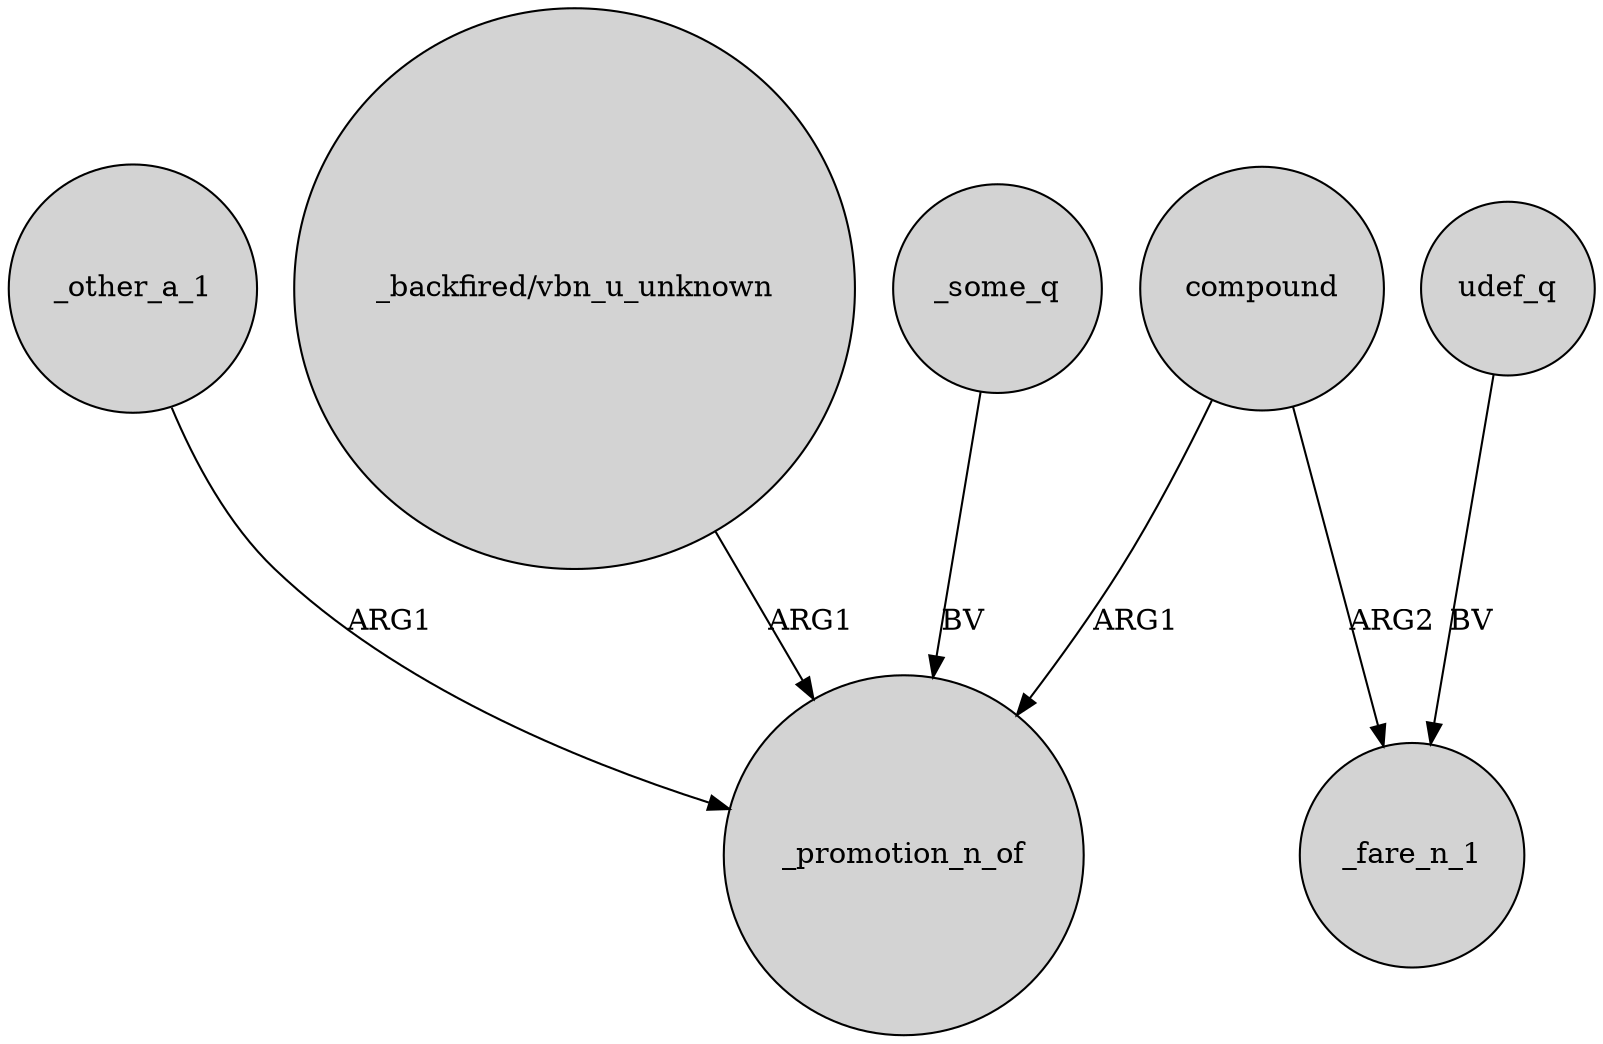 digraph {
	node [shape=circle style=filled]
	_other_a_1 -> _promotion_n_of [label=ARG1]
	compound -> _promotion_n_of [label=ARG1]
	"_backfired/vbn_u_unknown" -> _promotion_n_of [label=ARG1]
	_some_q -> _promotion_n_of [label=BV]
	udef_q -> _fare_n_1 [label=BV]
	compound -> _fare_n_1 [label=ARG2]
}
